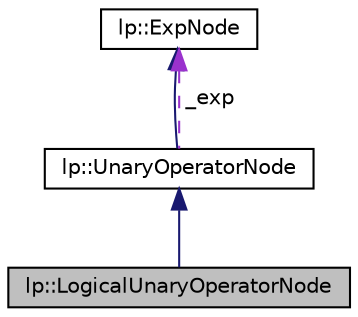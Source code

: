 digraph "lp::LogicalUnaryOperatorNode"
{
  edge [fontname="Helvetica",fontsize="10",labelfontname="Helvetica",labelfontsize="10"];
  node [fontname="Helvetica",fontsize="10",shape=record];
  Node4 [label="lp::LogicalUnaryOperatorNode",height=0.2,width=0.4,color="black", fillcolor="grey75", style="filled", fontcolor="black"];
  Node5 -> Node4 [dir="back",color="midnightblue",fontsize="10",style="solid",fontname="Helvetica"];
  Node5 [label="lp::UnaryOperatorNode",height=0.2,width=0.4,color="black", fillcolor="white", style="filled",URL="$classlp_1_1UnaryOperatorNode.html",tooltip="Definition of atributes and methods of UnaryOperatorNode class. "];
  Node6 -> Node5 [dir="back",color="midnightblue",fontsize="10",style="solid",fontname="Helvetica"];
  Node6 [label="lp::ExpNode",height=0.2,width=0.4,color="black", fillcolor="white", style="filled",URL="$classlp_1_1ExpNode.html",tooltip="Definition of atributes and methods of ExpNode class. "];
  Node6 -> Node5 [dir="back",color="darkorchid3",fontsize="10",style="dashed",label=" _exp" ,fontname="Helvetica"];
}
